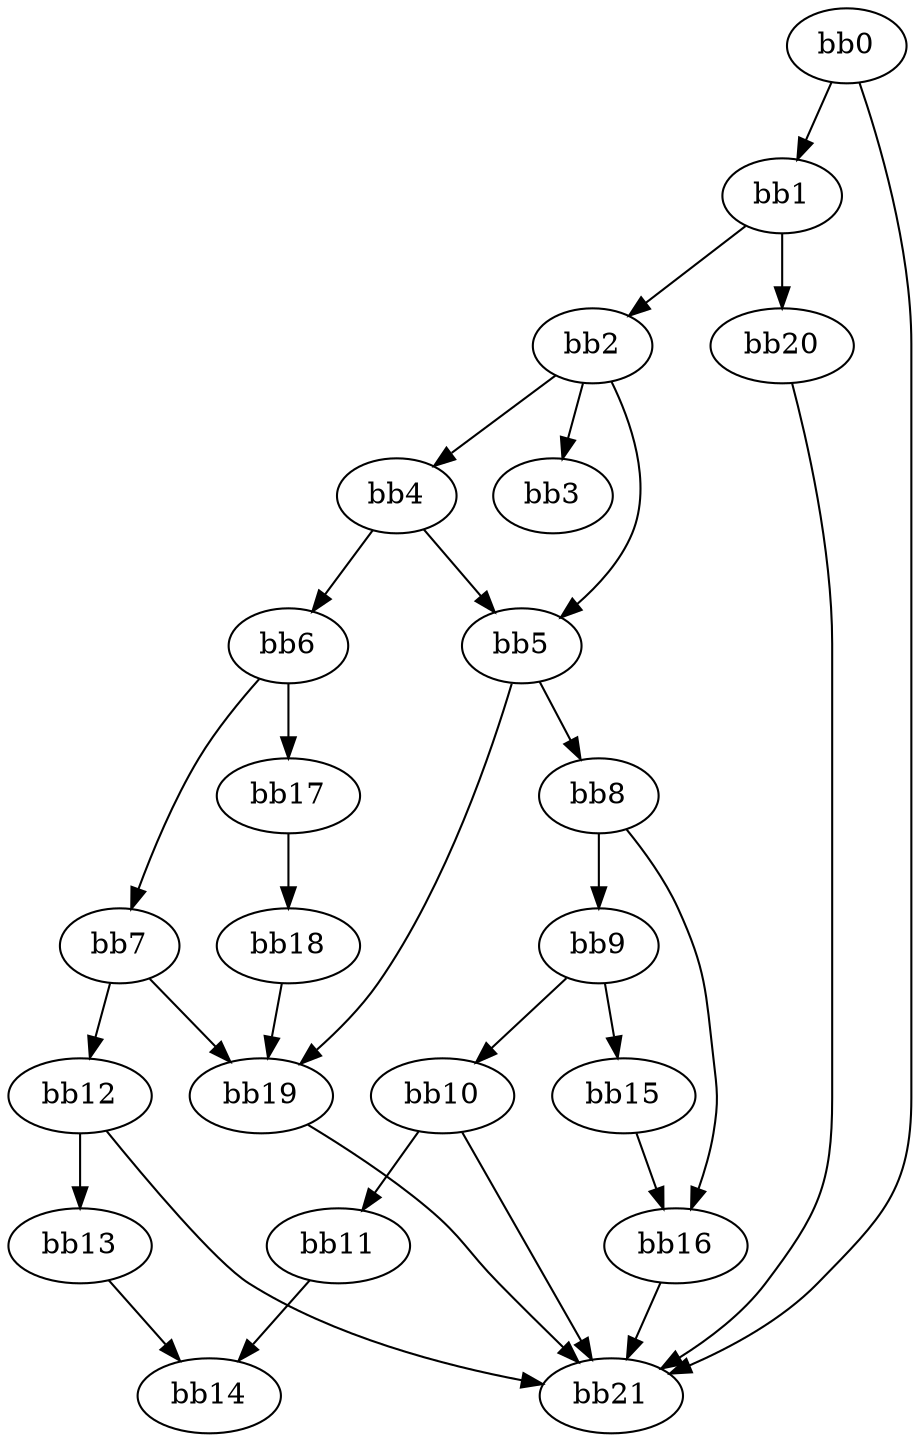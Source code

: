 digraph {
    0 [ label = "bb0\l" ]
    1 [ label = "bb1\l" ]
    2 [ label = "bb2\l" ]
    3 [ label = "bb3\l" ]
    4 [ label = "bb4\l" ]
    5 [ label = "bb5\l" ]
    6 [ label = "bb6\l" ]
    7 [ label = "bb7\l" ]
    8 [ label = "bb8\l" ]
    9 [ label = "bb9\l" ]
    10 [ label = "bb10\l" ]
    11 [ label = "bb11\l" ]
    12 [ label = "bb12\l" ]
    13 [ label = "bb13\l" ]
    14 [ label = "bb14\l" ]
    15 [ label = "bb15\l" ]
    16 [ label = "bb16\l" ]
    17 [ label = "bb17\l" ]
    18 [ label = "bb18\l" ]
    19 [ label = "bb19\l" ]
    20 [ label = "bb20\l" ]
    21 [ label = "bb21\l" ]
    0 -> 1 [ ]
    0 -> 21 [ ]
    1 -> 2 [ ]
    1 -> 20 [ ]
    2 -> 3 [ ]
    2 -> 4 [ ]
    2 -> 5 [ ]
    4 -> 5 [ ]
    4 -> 6 [ ]
    5 -> 8 [ ]
    5 -> 19 [ ]
    6 -> 7 [ ]
    6 -> 17 [ ]
    7 -> 12 [ ]
    7 -> 19 [ ]
    8 -> 9 [ ]
    8 -> 16 [ ]
    9 -> 10 [ ]
    9 -> 15 [ ]
    10 -> 11 [ ]
    10 -> 21 [ ]
    11 -> 14 [ ]
    12 -> 13 [ ]
    12 -> 21 [ ]
    13 -> 14 [ ]
    15 -> 16 [ ]
    16 -> 21 [ ]
    17 -> 18 [ ]
    18 -> 19 [ ]
    19 -> 21 [ ]
    20 -> 21 [ ]
}


